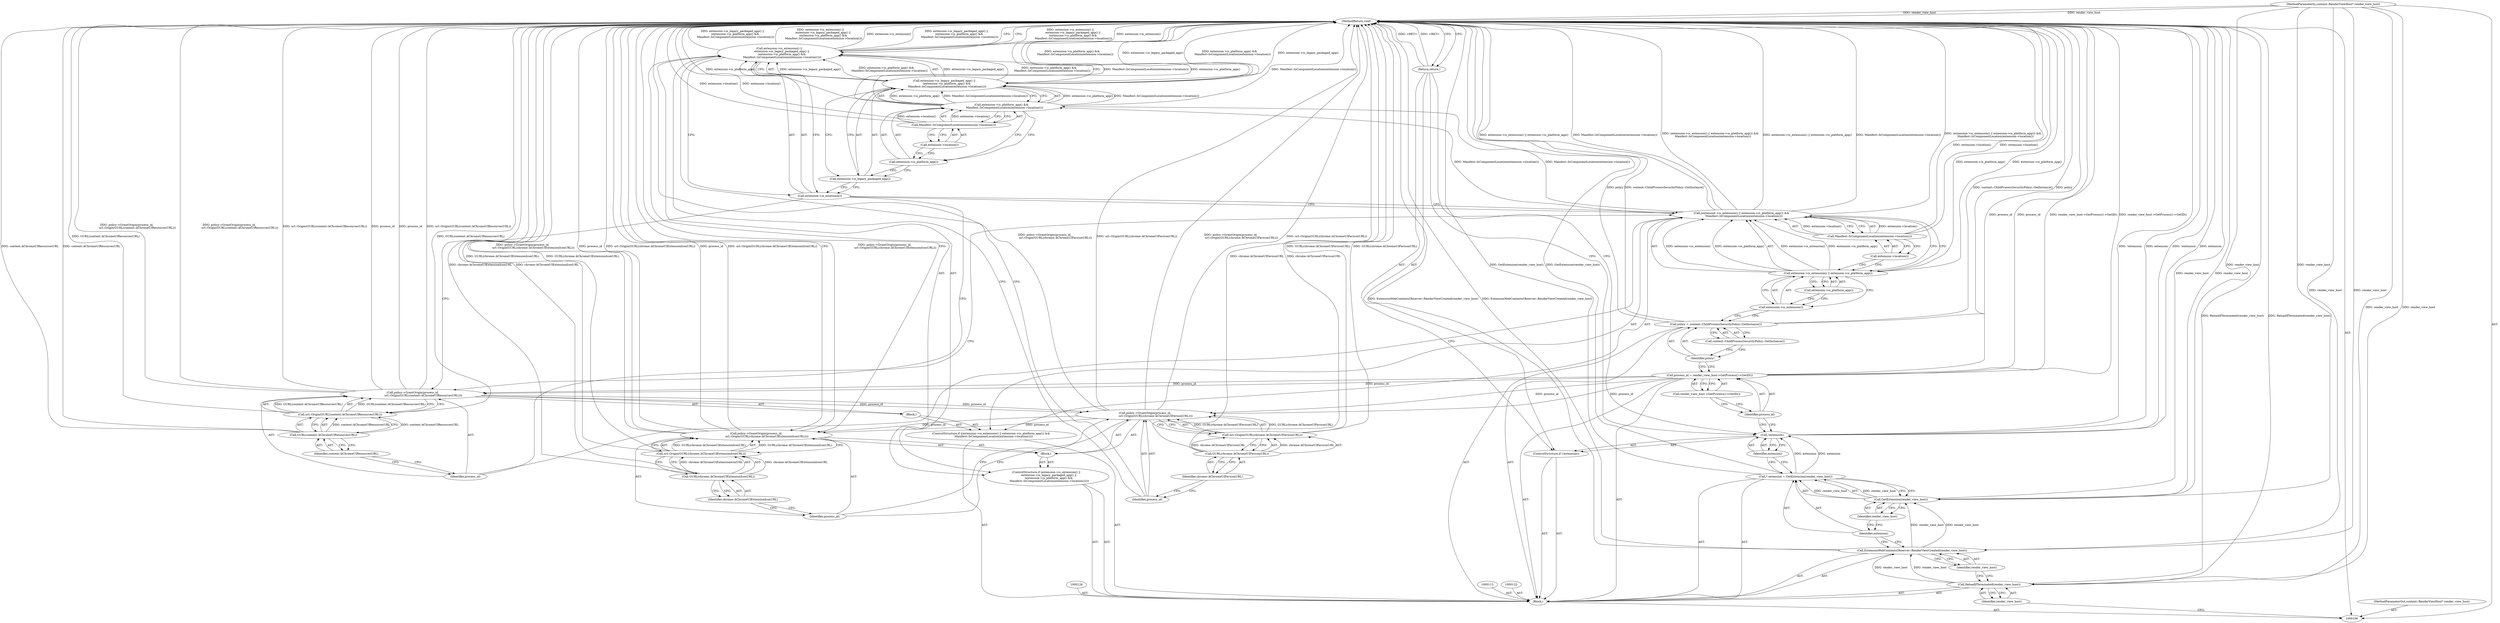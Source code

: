 digraph "0_Chrome_1eefa26e1795192c5a347a1e1e7a99e88c47f9c4" {
"1000163" [label="(MethodReturn,void)"];
"1000125" [label="(Call,render_view_host->GetProcess()->GetID())"];
"1000123" [label="(Call,process_id = render_view_host->GetProcess()->GetID())"];
"1000124" [label="(Identifier,process_id)"];
"1000129" [label="(Call,content::ChildProcessSecurityPolicy::GetInstance())"];
"1000127" [label="(Call,policy = content::ChildProcessSecurityPolicy::GetInstance())"];
"1000128" [label="(Identifier,policy)"];
"1000130" [label="(ControlStructure,if ((extension->is_extension() || extension->is_platform_app()) &&\n      Manifest::IsComponentLocation(extension->location())))"];
"1000134" [label="(Call,extension->is_platform_app())"];
"1000131" [label="(Call,(extension->is_extension() || extension->is_platform_app()) &&\n      Manifest::IsComponentLocation(extension->location()))"];
"1000132" [label="(Call,extension->is_extension() || extension->is_platform_app())"];
"1000133" [label="(Call,extension->is_extension())"];
"1000136" [label="(Call,extension->location())"];
"1000135" [label="(Call,Manifest::IsComponentLocation(extension->location()))"];
"1000137" [label="(Block,)"];
"1000139" [label="(Identifier,process_id)"];
"1000138" [label="(Call,policy->GrantOrigin(process_id,\n                        url::Origin(GURL(content::kChromeUIResourcesURL))))"];
"1000140" [label="(Call,url::Origin(GURL(content::kChromeUIResourcesURL)))"];
"1000141" [label="(Call,GURL(content::kChromeUIResourcesURL))"];
"1000142" [label="(Identifier,content::kChromeUIResourcesURL)"];
"1000108" [label="(Block,)"];
"1000107" [label="(MethodParameterIn,content::RenderViewHost* render_view_host)"];
"1000237" [label="(MethodParameterOut,content::RenderViewHost* render_view_host)"];
"1000143" [label="(ControlStructure,if (extension->is_extension() ||\n      extension->is_legacy_packaged_app() ||\n      (extension->is_platform_app() &&\n       Manifest::IsComponentLocation(extension->location()))))"];
"1000144" [label="(Call,extension->is_extension() ||\n      extension->is_legacy_packaged_app() ||\n      (extension->is_platform_app() &&\n       Manifest::IsComponentLocation(extension->location())))"];
"1000145" [label="(Call,extension->is_extension())"];
"1000146" [label="(Call,extension->is_legacy_packaged_app() ||\n      (extension->is_platform_app() &&\n       Manifest::IsComponentLocation(extension->location())))"];
"1000147" [label="(Call,extension->is_legacy_packaged_app())"];
"1000148" [label="(Call,extension->is_platform_app() &&\n       Manifest::IsComponentLocation(extension->location()))"];
"1000149" [label="(Call,extension->is_platform_app())"];
"1000151" [label="(Call,extension->location())"];
"1000152" [label="(Block,)"];
"1000150" [label="(Call,Manifest::IsComponentLocation(extension->location()))"];
"1000154" [label="(Identifier,process_id)"];
"1000153" [label="(Call,policy->GrantOrigin(process_id,\n                        url::Origin(GURL(chrome::kChromeUIFaviconURL))))"];
"1000110" [label="(Identifier,render_view_host)"];
"1000109" [label="(Call,ReloadIfTerminated(render_view_host))"];
"1000155" [label="(Call,url::Origin(GURL(chrome::kChromeUIFaviconURL)))"];
"1000156" [label="(Call,GURL(chrome::kChromeUIFaviconURL))"];
"1000157" [label="(Identifier,chrome::kChromeUIFaviconURL)"];
"1000159" [label="(Identifier,process_id)"];
"1000158" [label="(Call,policy->GrantOrigin(process_id,\n                        url::Origin(GURL(chrome::kChromeUIExtensionIconURL))))"];
"1000160" [label="(Call,url::Origin(GURL(chrome::kChromeUIExtensionIconURL)))"];
"1000161" [label="(Call,GURL(chrome::kChromeUIExtensionIconURL))"];
"1000162" [label="(Identifier,chrome::kChromeUIExtensionIconURL)"];
"1000111" [label="(Call,ExtensionWebContentsObserver::RenderViewCreated(render_view_host))"];
"1000112" [label="(Identifier,render_view_host)"];
"1000114" [label="(Call,* extension = GetExtension(render_view_host))"];
"1000115" [label="(Identifier,extension)"];
"1000116" [label="(Call,GetExtension(render_view_host))"];
"1000117" [label="(Identifier,render_view_host)"];
"1000118" [label="(ControlStructure,if (!extension))"];
"1000119" [label="(Call,!extension)"];
"1000120" [label="(Identifier,extension)"];
"1000121" [label="(Return,return;)"];
"1000163" -> "1000106"  [label="AST: "];
"1000163" -> "1000121"  [label="CFG: "];
"1000163" -> "1000158"  [label="CFG: "];
"1000163" -> "1000144"  [label="CFG: "];
"1000121" -> "1000163"  [label="DDG: <RET>"];
"1000141" -> "1000163"  [label="DDG: content::kChromeUIResourcesURL"];
"1000123" -> "1000163"  [label="DDG: render_view_host->GetProcess()->GetID()"];
"1000123" -> "1000163"  [label="DDG: process_id"];
"1000156" -> "1000163"  [label="DDG: chrome::kChromeUIFaviconURL"];
"1000138" -> "1000163"  [label="DDG: url::Origin(GURL(content::kChromeUIResourcesURL))"];
"1000138" -> "1000163"  [label="DDG: process_id"];
"1000138" -> "1000163"  [label="DDG: policy->GrantOrigin(process_id,\n                        url::Origin(GURL(content::kChromeUIResourcesURL)))"];
"1000148" -> "1000163"  [label="DDG: Manifest::IsComponentLocation(extension->location())"];
"1000148" -> "1000163"  [label="DDG: extension->is_platform_app()"];
"1000119" -> "1000163"  [label="DDG: !extension"];
"1000119" -> "1000163"  [label="DDG: extension"];
"1000109" -> "1000163"  [label="DDG: ReloadIfTerminated(render_view_host)"];
"1000158" -> "1000163"  [label="DDG: process_id"];
"1000158" -> "1000163"  [label="DDG: url::Origin(GURL(chrome::kChromeUIExtensionIconURL))"];
"1000158" -> "1000163"  [label="DDG: policy->GrantOrigin(process_id,\n                        url::Origin(GURL(chrome::kChromeUIExtensionIconURL)))"];
"1000116" -> "1000163"  [label="DDG: render_view_host"];
"1000107" -> "1000163"  [label="DDG: render_view_host"];
"1000150" -> "1000163"  [label="DDG: extension->location()"];
"1000131" -> "1000163"  [label="DDG: extension->is_extension() || extension->is_platform_app()"];
"1000131" -> "1000163"  [label="DDG: Manifest::IsComponentLocation(extension->location())"];
"1000131" -> "1000163"  [label="DDG: (extension->is_extension() || extension->is_platform_app()) &&\n      Manifest::IsComponentLocation(extension->location())"];
"1000140" -> "1000163"  [label="DDG: GURL(content::kChromeUIResourcesURL)"];
"1000127" -> "1000163"  [label="DDG: content::ChildProcessSecurityPolicy::GetInstance()"];
"1000127" -> "1000163"  [label="DDG: policy"];
"1000153" -> "1000163"  [label="DDG: url::Origin(GURL(chrome::kChromeUIFaviconURL))"];
"1000153" -> "1000163"  [label="DDG: policy->GrantOrigin(process_id,\n                        url::Origin(GURL(chrome::kChromeUIFaviconURL)))"];
"1000144" -> "1000163"  [label="DDG: extension->is_extension() ||\n      extension->is_legacy_packaged_app() ||\n      (extension->is_platform_app() &&\n       Manifest::IsComponentLocation(extension->location()))"];
"1000144" -> "1000163"  [label="DDG: extension->is_extension()"];
"1000144" -> "1000163"  [label="DDG: extension->is_legacy_packaged_app() ||\n      (extension->is_platform_app() &&\n       Manifest::IsComponentLocation(extension->location()))"];
"1000132" -> "1000163"  [label="DDG: extension->is_platform_app()"];
"1000146" -> "1000163"  [label="DDG: extension->is_platform_app() &&\n       Manifest::IsComponentLocation(extension->location())"];
"1000146" -> "1000163"  [label="DDG: extension->is_legacy_packaged_app()"];
"1000135" -> "1000163"  [label="DDG: extension->location()"];
"1000155" -> "1000163"  [label="DDG: GURL(chrome::kChromeUIFaviconURL)"];
"1000161" -> "1000163"  [label="DDG: chrome::kChromeUIExtensionIconURL"];
"1000114" -> "1000163"  [label="DDG: GetExtension(render_view_host)"];
"1000111" -> "1000163"  [label="DDG: ExtensionWebContentsObserver::RenderViewCreated(render_view_host)"];
"1000160" -> "1000163"  [label="DDG: GURL(chrome::kChromeUIExtensionIconURL)"];
"1000125" -> "1000123"  [label="AST: "];
"1000125" -> "1000124"  [label="CFG: "];
"1000123" -> "1000125"  [label="CFG: "];
"1000123" -> "1000108"  [label="AST: "];
"1000123" -> "1000125"  [label="CFG: "];
"1000124" -> "1000123"  [label="AST: "];
"1000125" -> "1000123"  [label="AST: "];
"1000128" -> "1000123"  [label="CFG: "];
"1000123" -> "1000163"  [label="DDG: render_view_host->GetProcess()->GetID()"];
"1000123" -> "1000163"  [label="DDG: process_id"];
"1000123" -> "1000138"  [label="DDG: process_id"];
"1000123" -> "1000153"  [label="DDG: process_id"];
"1000124" -> "1000123"  [label="AST: "];
"1000124" -> "1000119"  [label="CFG: "];
"1000125" -> "1000124"  [label="CFG: "];
"1000129" -> "1000127"  [label="AST: "];
"1000129" -> "1000128"  [label="CFG: "];
"1000127" -> "1000129"  [label="CFG: "];
"1000127" -> "1000108"  [label="AST: "];
"1000127" -> "1000129"  [label="CFG: "];
"1000128" -> "1000127"  [label="AST: "];
"1000129" -> "1000127"  [label="AST: "];
"1000133" -> "1000127"  [label="CFG: "];
"1000127" -> "1000163"  [label="DDG: content::ChildProcessSecurityPolicy::GetInstance()"];
"1000127" -> "1000163"  [label="DDG: policy"];
"1000128" -> "1000127"  [label="AST: "];
"1000128" -> "1000123"  [label="CFG: "];
"1000129" -> "1000128"  [label="CFG: "];
"1000130" -> "1000108"  [label="AST: "];
"1000131" -> "1000130"  [label="AST: "];
"1000137" -> "1000130"  [label="AST: "];
"1000134" -> "1000132"  [label="AST: "];
"1000134" -> "1000133"  [label="CFG: "];
"1000132" -> "1000134"  [label="CFG: "];
"1000131" -> "1000130"  [label="AST: "];
"1000131" -> "1000132"  [label="CFG: "];
"1000131" -> "1000135"  [label="CFG: "];
"1000132" -> "1000131"  [label="AST: "];
"1000135" -> "1000131"  [label="AST: "];
"1000139" -> "1000131"  [label="CFG: "];
"1000145" -> "1000131"  [label="CFG: "];
"1000131" -> "1000163"  [label="DDG: extension->is_extension() || extension->is_platform_app()"];
"1000131" -> "1000163"  [label="DDG: Manifest::IsComponentLocation(extension->location())"];
"1000131" -> "1000163"  [label="DDG: (extension->is_extension() || extension->is_platform_app()) &&\n      Manifest::IsComponentLocation(extension->location())"];
"1000132" -> "1000131"  [label="DDG: extension->is_extension()"];
"1000132" -> "1000131"  [label="DDG: extension->is_platform_app()"];
"1000135" -> "1000131"  [label="DDG: extension->location()"];
"1000131" -> "1000148"  [label="DDG: Manifest::IsComponentLocation(extension->location())"];
"1000132" -> "1000131"  [label="AST: "];
"1000132" -> "1000133"  [label="CFG: "];
"1000132" -> "1000134"  [label="CFG: "];
"1000133" -> "1000132"  [label="AST: "];
"1000134" -> "1000132"  [label="AST: "];
"1000136" -> "1000132"  [label="CFG: "];
"1000131" -> "1000132"  [label="CFG: "];
"1000132" -> "1000163"  [label="DDG: extension->is_platform_app()"];
"1000132" -> "1000131"  [label="DDG: extension->is_extension()"];
"1000132" -> "1000131"  [label="DDG: extension->is_platform_app()"];
"1000133" -> "1000132"  [label="AST: "];
"1000133" -> "1000127"  [label="CFG: "];
"1000134" -> "1000133"  [label="CFG: "];
"1000132" -> "1000133"  [label="CFG: "];
"1000136" -> "1000135"  [label="AST: "];
"1000136" -> "1000132"  [label="CFG: "];
"1000135" -> "1000136"  [label="CFG: "];
"1000135" -> "1000131"  [label="AST: "];
"1000135" -> "1000136"  [label="CFG: "];
"1000136" -> "1000135"  [label="AST: "];
"1000131" -> "1000135"  [label="CFG: "];
"1000135" -> "1000163"  [label="DDG: extension->location()"];
"1000135" -> "1000131"  [label="DDG: extension->location()"];
"1000137" -> "1000130"  [label="AST: "];
"1000138" -> "1000137"  [label="AST: "];
"1000139" -> "1000138"  [label="AST: "];
"1000139" -> "1000131"  [label="CFG: "];
"1000142" -> "1000139"  [label="CFG: "];
"1000138" -> "1000137"  [label="AST: "];
"1000138" -> "1000140"  [label="CFG: "];
"1000139" -> "1000138"  [label="AST: "];
"1000140" -> "1000138"  [label="AST: "];
"1000145" -> "1000138"  [label="CFG: "];
"1000138" -> "1000163"  [label="DDG: url::Origin(GURL(content::kChromeUIResourcesURL))"];
"1000138" -> "1000163"  [label="DDG: process_id"];
"1000138" -> "1000163"  [label="DDG: policy->GrantOrigin(process_id,\n                        url::Origin(GURL(content::kChromeUIResourcesURL)))"];
"1000123" -> "1000138"  [label="DDG: process_id"];
"1000140" -> "1000138"  [label="DDG: GURL(content::kChromeUIResourcesURL)"];
"1000138" -> "1000153"  [label="DDG: process_id"];
"1000140" -> "1000138"  [label="AST: "];
"1000140" -> "1000141"  [label="CFG: "];
"1000141" -> "1000140"  [label="AST: "];
"1000138" -> "1000140"  [label="CFG: "];
"1000140" -> "1000163"  [label="DDG: GURL(content::kChromeUIResourcesURL)"];
"1000140" -> "1000138"  [label="DDG: GURL(content::kChromeUIResourcesURL)"];
"1000141" -> "1000140"  [label="DDG: content::kChromeUIResourcesURL"];
"1000141" -> "1000140"  [label="AST: "];
"1000141" -> "1000142"  [label="CFG: "];
"1000142" -> "1000141"  [label="AST: "];
"1000140" -> "1000141"  [label="CFG: "];
"1000141" -> "1000163"  [label="DDG: content::kChromeUIResourcesURL"];
"1000141" -> "1000140"  [label="DDG: content::kChromeUIResourcesURL"];
"1000142" -> "1000141"  [label="AST: "];
"1000142" -> "1000139"  [label="CFG: "];
"1000141" -> "1000142"  [label="CFG: "];
"1000108" -> "1000106"  [label="AST: "];
"1000109" -> "1000108"  [label="AST: "];
"1000111" -> "1000108"  [label="AST: "];
"1000113" -> "1000108"  [label="AST: "];
"1000114" -> "1000108"  [label="AST: "];
"1000118" -> "1000108"  [label="AST: "];
"1000122" -> "1000108"  [label="AST: "];
"1000123" -> "1000108"  [label="AST: "];
"1000126" -> "1000108"  [label="AST: "];
"1000127" -> "1000108"  [label="AST: "];
"1000130" -> "1000108"  [label="AST: "];
"1000143" -> "1000108"  [label="AST: "];
"1000107" -> "1000106"  [label="AST: "];
"1000107" -> "1000163"  [label="DDG: render_view_host"];
"1000107" -> "1000109"  [label="DDG: render_view_host"];
"1000107" -> "1000111"  [label="DDG: render_view_host"];
"1000107" -> "1000116"  [label="DDG: render_view_host"];
"1000237" -> "1000106"  [label="AST: "];
"1000143" -> "1000108"  [label="AST: "];
"1000144" -> "1000143"  [label="AST: "];
"1000152" -> "1000143"  [label="AST: "];
"1000144" -> "1000143"  [label="AST: "];
"1000144" -> "1000145"  [label="CFG: "];
"1000144" -> "1000146"  [label="CFG: "];
"1000145" -> "1000144"  [label="AST: "];
"1000146" -> "1000144"  [label="AST: "];
"1000154" -> "1000144"  [label="CFG: "];
"1000163" -> "1000144"  [label="CFG: "];
"1000144" -> "1000163"  [label="DDG: extension->is_extension() ||\n      extension->is_legacy_packaged_app() ||\n      (extension->is_platform_app() &&\n       Manifest::IsComponentLocation(extension->location()))"];
"1000144" -> "1000163"  [label="DDG: extension->is_extension()"];
"1000144" -> "1000163"  [label="DDG: extension->is_legacy_packaged_app() ||\n      (extension->is_platform_app() &&\n       Manifest::IsComponentLocation(extension->location()))"];
"1000146" -> "1000144"  [label="DDG: extension->is_legacy_packaged_app()"];
"1000146" -> "1000144"  [label="DDG: extension->is_platform_app() &&\n       Manifest::IsComponentLocation(extension->location())"];
"1000145" -> "1000144"  [label="AST: "];
"1000145" -> "1000138"  [label="CFG: "];
"1000145" -> "1000131"  [label="CFG: "];
"1000147" -> "1000145"  [label="CFG: "];
"1000144" -> "1000145"  [label="CFG: "];
"1000146" -> "1000144"  [label="AST: "];
"1000146" -> "1000147"  [label="CFG: "];
"1000146" -> "1000148"  [label="CFG: "];
"1000147" -> "1000146"  [label="AST: "];
"1000148" -> "1000146"  [label="AST: "];
"1000144" -> "1000146"  [label="CFG: "];
"1000146" -> "1000163"  [label="DDG: extension->is_platform_app() &&\n       Manifest::IsComponentLocation(extension->location())"];
"1000146" -> "1000163"  [label="DDG: extension->is_legacy_packaged_app()"];
"1000146" -> "1000144"  [label="DDG: extension->is_legacy_packaged_app()"];
"1000146" -> "1000144"  [label="DDG: extension->is_platform_app() &&\n       Manifest::IsComponentLocation(extension->location())"];
"1000148" -> "1000146"  [label="DDG: extension->is_platform_app()"];
"1000148" -> "1000146"  [label="DDG: Manifest::IsComponentLocation(extension->location())"];
"1000147" -> "1000146"  [label="AST: "];
"1000147" -> "1000145"  [label="CFG: "];
"1000149" -> "1000147"  [label="CFG: "];
"1000146" -> "1000147"  [label="CFG: "];
"1000148" -> "1000146"  [label="AST: "];
"1000148" -> "1000149"  [label="CFG: "];
"1000148" -> "1000150"  [label="CFG: "];
"1000149" -> "1000148"  [label="AST: "];
"1000150" -> "1000148"  [label="AST: "];
"1000146" -> "1000148"  [label="CFG: "];
"1000148" -> "1000163"  [label="DDG: Manifest::IsComponentLocation(extension->location())"];
"1000148" -> "1000163"  [label="DDG: extension->is_platform_app()"];
"1000148" -> "1000146"  [label="DDG: extension->is_platform_app()"];
"1000148" -> "1000146"  [label="DDG: Manifest::IsComponentLocation(extension->location())"];
"1000131" -> "1000148"  [label="DDG: Manifest::IsComponentLocation(extension->location())"];
"1000150" -> "1000148"  [label="DDG: extension->location()"];
"1000149" -> "1000148"  [label="AST: "];
"1000149" -> "1000147"  [label="CFG: "];
"1000151" -> "1000149"  [label="CFG: "];
"1000148" -> "1000149"  [label="CFG: "];
"1000151" -> "1000150"  [label="AST: "];
"1000151" -> "1000149"  [label="CFG: "];
"1000150" -> "1000151"  [label="CFG: "];
"1000152" -> "1000143"  [label="AST: "];
"1000153" -> "1000152"  [label="AST: "];
"1000158" -> "1000152"  [label="AST: "];
"1000150" -> "1000148"  [label="AST: "];
"1000150" -> "1000151"  [label="CFG: "];
"1000151" -> "1000150"  [label="AST: "];
"1000148" -> "1000150"  [label="CFG: "];
"1000150" -> "1000163"  [label="DDG: extension->location()"];
"1000150" -> "1000148"  [label="DDG: extension->location()"];
"1000154" -> "1000153"  [label="AST: "];
"1000154" -> "1000144"  [label="CFG: "];
"1000157" -> "1000154"  [label="CFG: "];
"1000153" -> "1000152"  [label="AST: "];
"1000153" -> "1000155"  [label="CFG: "];
"1000154" -> "1000153"  [label="AST: "];
"1000155" -> "1000153"  [label="AST: "];
"1000159" -> "1000153"  [label="CFG: "];
"1000153" -> "1000163"  [label="DDG: url::Origin(GURL(chrome::kChromeUIFaviconURL))"];
"1000153" -> "1000163"  [label="DDG: policy->GrantOrigin(process_id,\n                        url::Origin(GURL(chrome::kChromeUIFaviconURL)))"];
"1000138" -> "1000153"  [label="DDG: process_id"];
"1000123" -> "1000153"  [label="DDG: process_id"];
"1000155" -> "1000153"  [label="DDG: GURL(chrome::kChromeUIFaviconURL)"];
"1000153" -> "1000158"  [label="DDG: process_id"];
"1000110" -> "1000109"  [label="AST: "];
"1000110" -> "1000106"  [label="CFG: "];
"1000109" -> "1000110"  [label="CFG: "];
"1000109" -> "1000108"  [label="AST: "];
"1000109" -> "1000110"  [label="CFG: "];
"1000110" -> "1000109"  [label="AST: "];
"1000112" -> "1000109"  [label="CFG: "];
"1000109" -> "1000163"  [label="DDG: ReloadIfTerminated(render_view_host)"];
"1000107" -> "1000109"  [label="DDG: render_view_host"];
"1000109" -> "1000111"  [label="DDG: render_view_host"];
"1000155" -> "1000153"  [label="AST: "];
"1000155" -> "1000156"  [label="CFG: "];
"1000156" -> "1000155"  [label="AST: "];
"1000153" -> "1000155"  [label="CFG: "];
"1000155" -> "1000163"  [label="DDG: GURL(chrome::kChromeUIFaviconURL)"];
"1000155" -> "1000153"  [label="DDG: GURL(chrome::kChromeUIFaviconURL)"];
"1000156" -> "1000155"  [label="DDG: chrome::kChromeUIFaviconURL"];
"1000156" -> "1000155"  [label="AST: "];
"1000156" -> "1000157"  [label="CFG: "];
"1000157" -> "1000156"  [label="AST: "];
"1000155" -> "1000156"  [label="CFG: "];
"1000156" -> "1000163"  [label="DDG: chrome::kChromeUIFaviconURL"];
"1000156" -> "1000155"  [label="DDG: chrome::kChromeUIFaviconURL"];
"1000157" -> "1000156"  [label="AST: "];
"1000157" -> "1000154"  [label="CFG: "];
"1000156" -> "1000157"  [label="CFG: "];
"1000159" -> "1000158"  [label="AST: "];
"1000159" -> "1000153"  [label="CFG: "];
"1000162" -> "1000159"  [label="CFG: "];
"1000158" -> "1000152"  [label="AST: "];
"1000158" -> "1000160"  [label="CFG: "];
"1000159" -> "1000158"  [label="AST: "];
"1000160" -> "1000158"  [label="AST: "];
"1000163" -> "1000158"  [label="CFG: "];
"1000158" -> "1000163"  [label="DDG: process_id"];
"1000158" -> "1000163"  [label="DDG: url::Origin(GURL(chrome::kChromeUIExtensionIconURL))"];
"1000158" -> "1000163"  [label="DDG: policy->GrantOrigin(process_id,\n                        url::Origin(GURL(chrome::kChromeUIExtensionIconURL)))"];
"1000153" -> "1000158"  [label="DDG: process_id"];
"1000160" -> "1000158"  [label="DDG: GURL(chrome::kChromeUIExtensionIconURL)"];
"1000160" -> "1000158"  [label="AST: "];
"1000160" -> "1000161"  [label="CFG: "];
"1000161" -> "1000160"  [label="AST: "];
"1000158" -> "1000160"  [label="CFG: "];
"1000160" -> "1000163"  [label="DDG: GURL(chrome::kChromeUIExtensionIconURL)"];
"1000160" -> "1000158"  [label="DDG: GURL(chrome::kChromeUIExtensionIconURL)"];
"1000161" -> "1000160"  [label="DDG: chrome::kChromeUIExtensionIconURL"];
"1000161" -> "1000160"  [label="AST: "];
"1000161" -> "1000162"  [label="CFG: "];
"1000162" -> "1000161"  [label="AST: "];
"1000160" -> "1000161"  [label="CFG: "];
"1000161" -> "1000163"  [label="DDG: chrome::kChromeUIExtensionIconURL"];
"1000161" -> "1000160"  [label="DDG: chrome::kChromeUIExtensionIconURL"];
"1000162" -> "1000161"  [label="AST: "];
"1000162" -> "1000159"  [label="CFG: "];
"1000161" -> "1000162"  [label="CFG: "];
"1000111" -> "1000108"  [label="AST: "];
"1000111" -> "1000112"  [label="CFG: "];
"1000112" -> "1000111"  [label="AST: "];
"1000115" -> "1000111"  [label="CFG: "];
"1000111" -> "1000163"  [label="DDG: ExtensionWebContentsObserver::RenderViewCreated(render_view_host)"];
"1000109" -> "1000111"  [label="DDG: render_view_host"];
"1000107" -> "1000111"  [label="DDG: render_view_host"];
"1000111" -> "1000116"  [label="DDG: render_view_host"];
"1000112" -> "1000111"  [label="AST: "];
"1000112" -> "1000109"  [label="CFG: "];
"1000111" -> "1000112"  [label="CFG: "];
"1000114" -> "1000108"  [label="AST: "];
"1000114" -> "1000116"  [label="CFG: "];
"1000115" -> "1000114"  [label="AST: "];
"1000116" -> "1000114"  [label="AST: "];
"1000120" -> "1000114"  [label="CFG: "];
"1000114" -> "1000163"  [label="DDG: GetExtension(render_view_host)"];
"1000116" -> "1000114"  [label="DDG: render_view_host"];
"1000114" -> "1000119"  [label="DDG: extension"];
"1000115" -> "1000114"  [label="AST: "];
"1000115" -> "1000111"  [label="CFG: "];
"1000117" -> "1000115"  [label="CFG: "];
"1000116" -> "1000114"  [label="AST: "];
"1000116" -> "1000117"  [label="CFG: "];
"1000117" -> "1000116"  [label="AST: "];
"1000114" -> "1000116"  [label="CFG: "];
"1000116" -> "1000163"  [label="DDG: render_view_host"];
"1000116" -> "1000114"  [label="DDG: render_view_host"];
"1000111" -> "1000116"  [label="DDG: render_view_host"];
"1000107" -> "1000116"  [label="DDG: render_view_host"];
"1000117" -> "1000116"  [label="AST: "];
"1000117" -> "1000115"  [label="CFG: "];
"1000116" -> "1000117"  [label="CFG: "];
"1000118" -> "1000108"  [label="AST: "];
"1000119" -> "1000118"  [label="AST: "];
"1000121" -> "1000118"  [label="AST: "];
"1000119" -> "1000118"  [label="AST: "];
"1000119" -> "1000120"  [label="CFG: "];
"1000120" -> "1000119"  [label="AST: "];
"1000121" -> "1000119"  [label="CFG: "];
"1000124" -> "1000119"  [label="CFG: "];
"1000119" -> "1000163"  [label="DDG: !extension"];
"1000119" -> "1000163"  [label="DDG: extension"];
"1000114" -> "1000119"  [label="DDG: extension"];
"1000120" -> "1000119"  [label="AST: "];
"1000120" -> "1000114"  [label="CFG: "];
"1000119" -> "1000120"  [label="CFG: "];
"1000121" -> "1000118"  [label="AST: "];
"1000121" -> "1000119"  [label="CFG: "];
"1000163" -> "1000121"  [label="CFG: "];
"1000121" -> "1000163"  [label="DDG: <RET>"];
}
